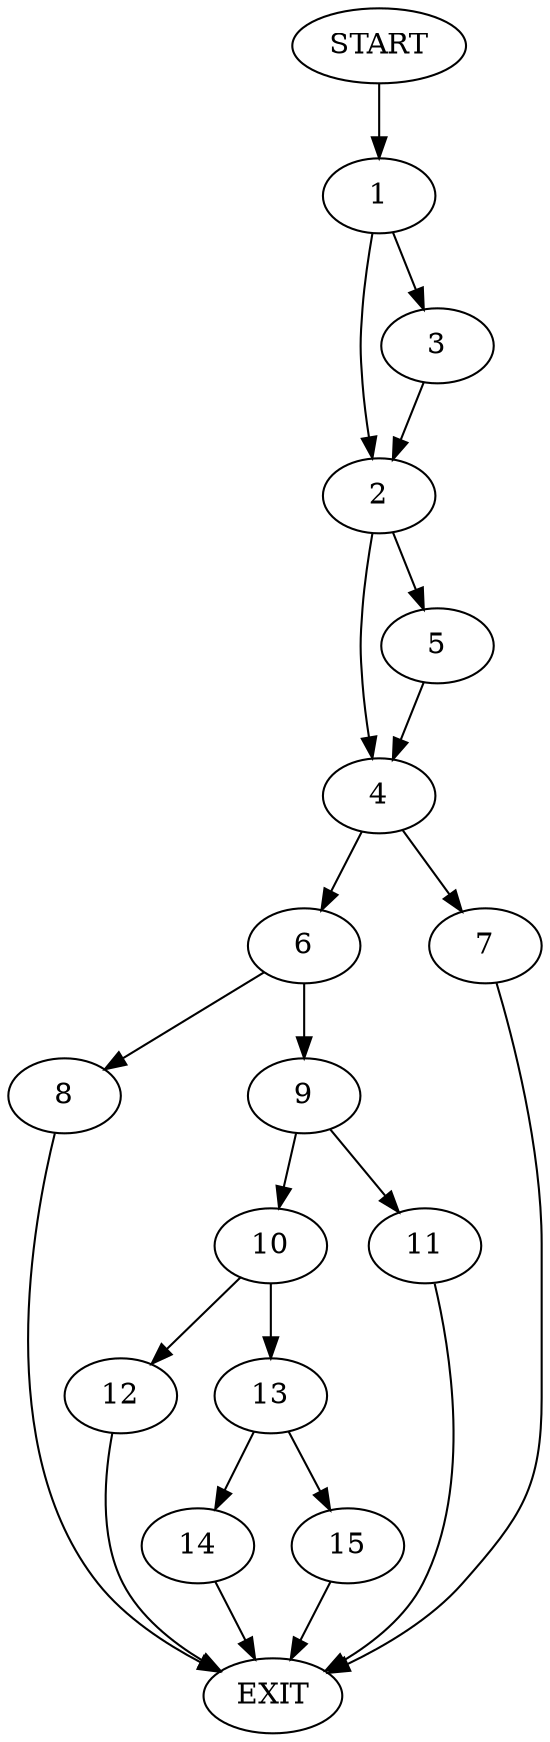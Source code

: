 digraph {
0 [label="START"]
16 [label="EXIT"]
0 -> 1
1 -> 2
1 -> 3
2 -> 4
2 -> 5
3 -> 2
4 -> 6
4 -> 7
5 -> 4
6 -> 8
6 -> 9
7 -> 16
9 -> 10
9 -> 11
8 -> 16
11 -> 16
10 -> 12
10 -> 13
13 -> 14
13 -> 15
12 -> 16
14 -> 16
15 -> 16
}
